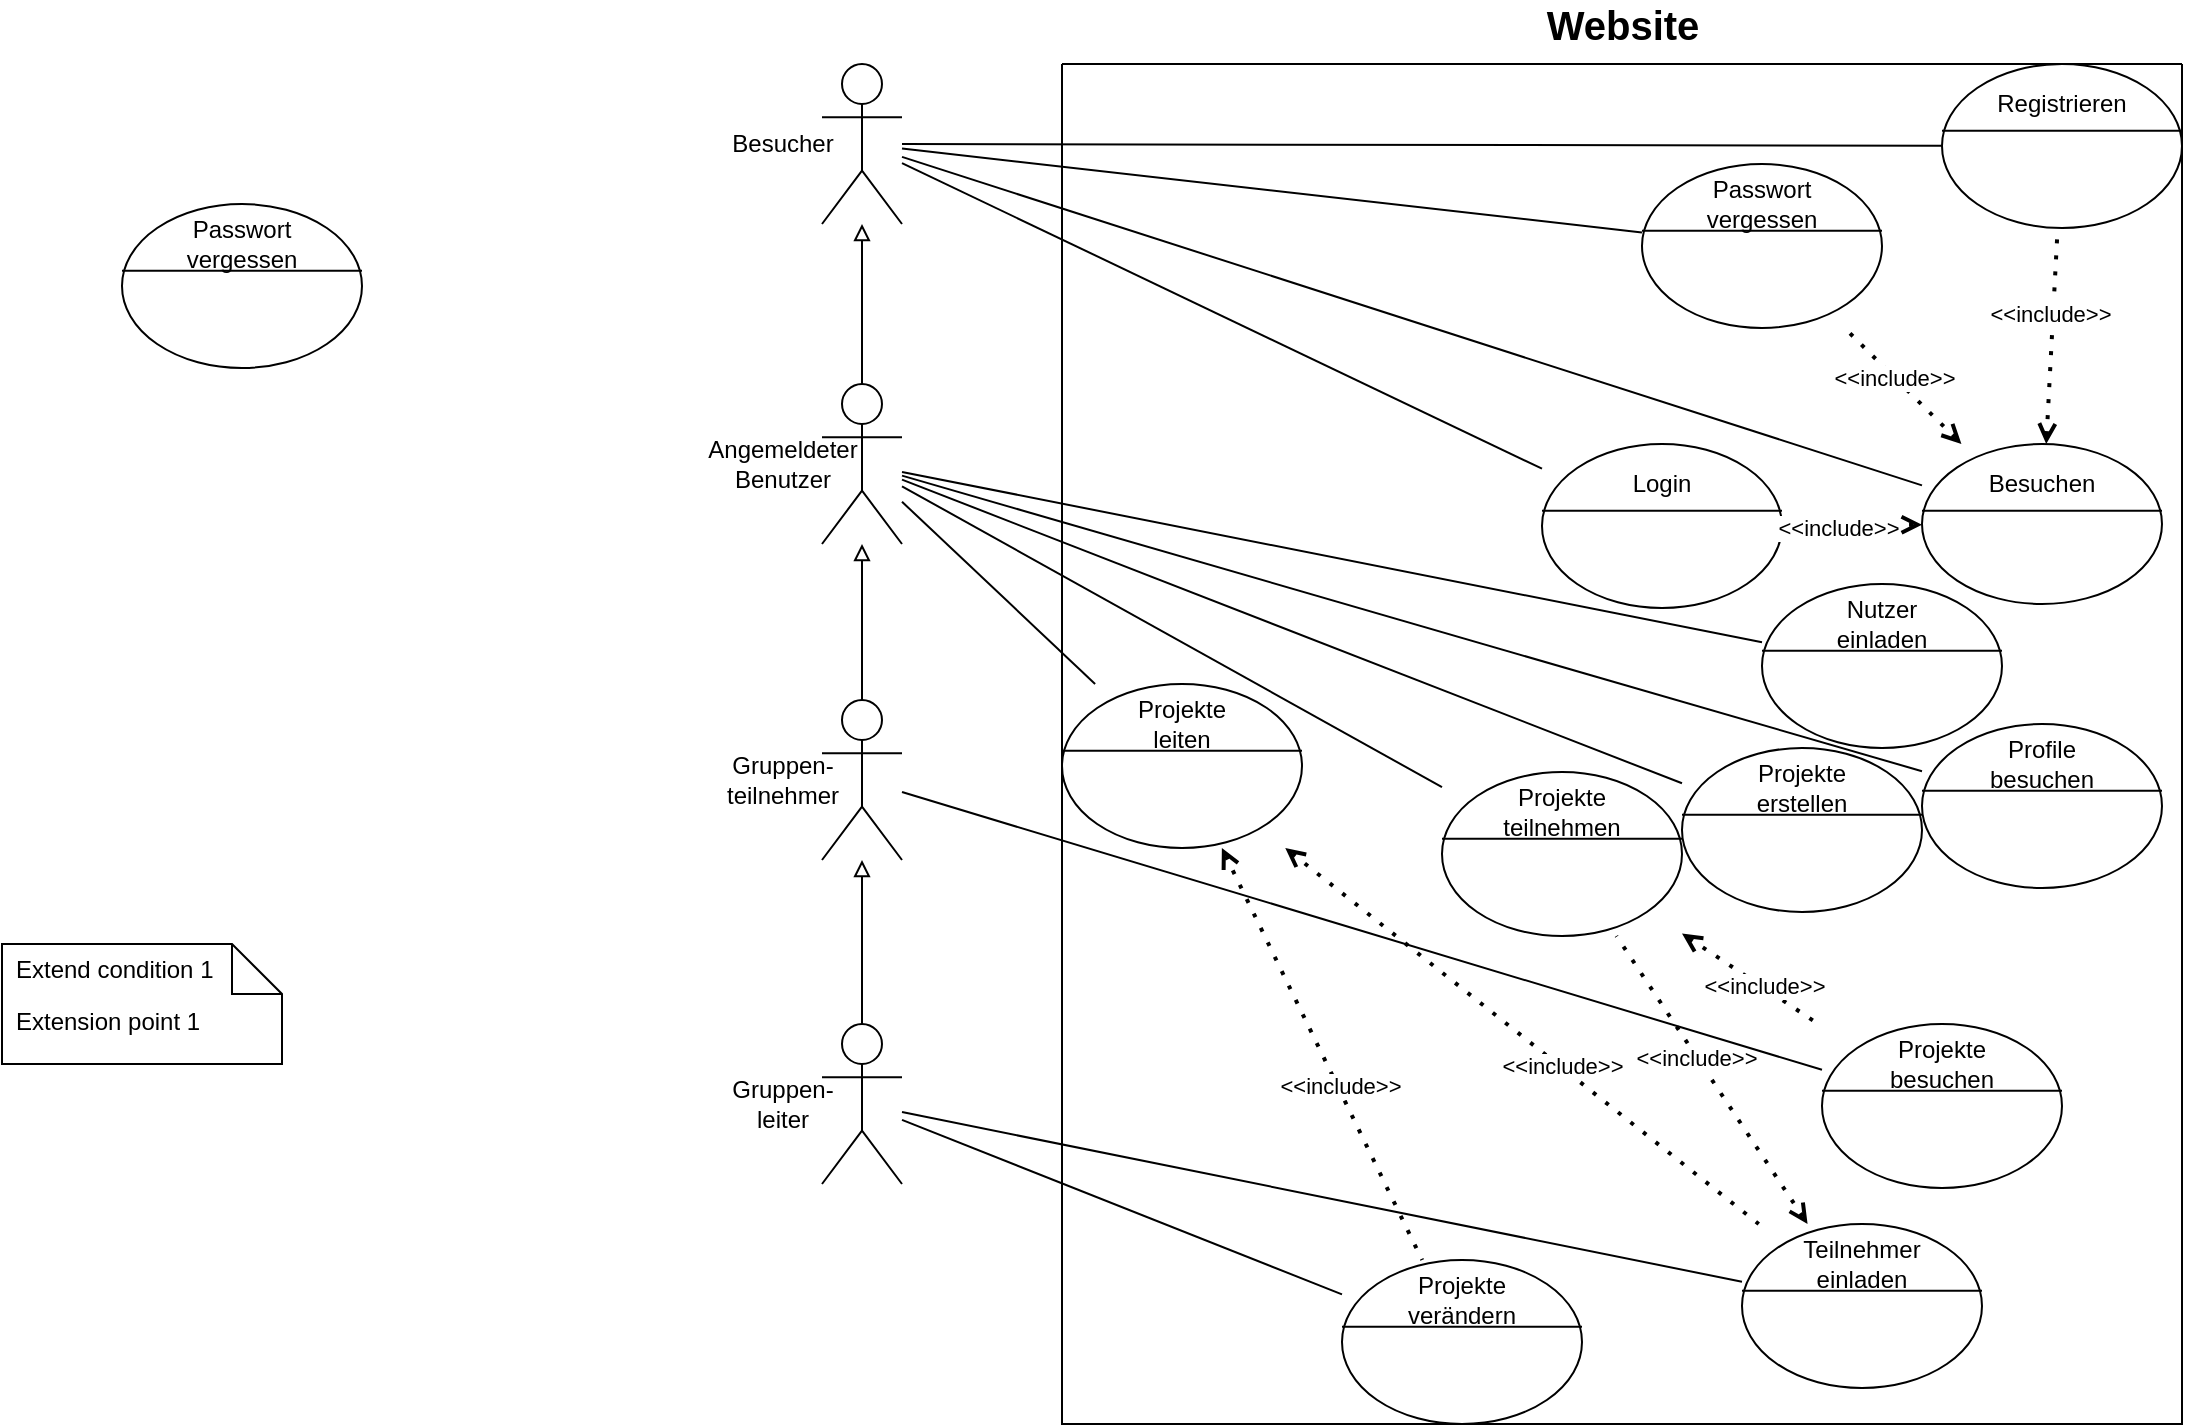 <mxfile version="28.1.2">
  <diagram name="Seite-1" id="O9UMaUfHLfBrzS3X1TUN">
    <mxGraphModel dx="1042" dy="722" grid="1" gridSize="10" guides="1" tooltips="1" connect="1" arrows="1" fold="1" page="1" pageScale="1" pageWidth="4681" pageHeight="3300" math="0" shadow="0">
      <root>
        <mxCell id="0" />
        <mxCell id="1" parent="0" />
        <mxCell id="N930MWfKKPiYIUF9o5cV-7" value="Besucher" style="shape=umlActor;verticalLabelPosition=middle;verticalAlign=middle;html=1;labelPosition=left;align=center;" vertex="1" parent="1">
          <mxGeometry x="480" y="80" width="40" height="80" as="geometry" />
        </mxCell>
        <mxCell id="N930MWfKKPiYIUF9o5cV-8" value="Extension point 1" style="shape=note2;boundedLbl=1;whiteSpace=wrap;html=1;size=25;verticalAlign=top;align=left;spacingLeft=5;" vertex="1" parent="1">
          <mxGeometry x="70" y="520" width="140" height="60" as="geometry" />
        </mxCell>
        <mxCell id="N930MWfKKPiYIUF9o5cV-9" value="Extend condition 1" style="resizeWidth=1;part=1;strokeColor=none;fillColor=none;align=left;spacingLeft=5;whiteSpace=wrap;html=1;" vertex="1" parent="N930MWfKKPiYIUF9o5cV-8">
          <mxGeometry width="140" height="25" relative="1" as="geometry" />
        </mxCell>
        <mxCell id="N930MWfKKPiYIUF9o5cV-16" value="" style="swimlane;startSize=0;" vertex="1" parent="1">
          <mxGeometry x="600" y="80" width="560" height="680" as="geometry" />
        </mxCell>
        <mxCell id="N930MWfKKPiYIUF9o5cV-11" value="" style="shape=ellipse;container=1;horizontal=1;horizontalStack=0;resizeParent=1;resizeParentMax=0;resizeLast=0;html=1;dashed=0;collapsible=0;" vertex="1" parent="N930MWfKKPiYIUF9o5cV-16">
          <mxGeometry x="430" y="190" width="120" height="80" as="geometry" />
        </mxCell>
        <mxCell id="N930MWfKKPiYIUF9o5cV-12" value="Besuchen" style="html=1;strokeColor=none;fillColor=none;align=center;verticalAlign=middle;rotatable=0;whiteSpace=wrap;" vertex="1" parent="N930MWfKKPiYIUF9o5cV-11">
          <mxGeometry y="10" width="120" height="20" as="geometry" />
        </mxCell>
        <mxCell id="N930MWfKKPiYIUF9o5cV-13" value="" style="line;strokeWidth=1;fillColor=none;rotatable=0;labelPosition=right;points=[];portConstraint=eastwest;dashed=0;resizeWidth=1;" vertex="1" parent="N930MWfKKPiYIUF9o5cV-11">
          <mxGeometry y="30" width="120" height="6.67" as="geometry" />
        </mxCell>
        <mxCell id="N930MWfKKPiYIUF9o5cV-28" value="" style="shape=ellipse;container=1;horizontal=1;horizontalStack=0;resizeParent=1;resizeParentMax=0;resizeLast=0;html=1;dashed=0;collapsible=0;" vertex="1" parent="N930MWfKKPiYIUF9o5cV-16">
          <mxGeometry x="440" width="120" height="82" as="geometry" />
        </mxCell>
        <mxCell id="N930MWfKKPiYIUF9o5cV-29" value="Registrieren" style="html=1;strokeColor=none;fillColor=none;align=center;verticalAlign=middle;rotatable=0;whiteSpace=wrap;" vertex="1" parent="N930MWfKKPiYIUF9o5cV-28">
          <mxGeometry y="9.5" width="120" height="20.5" as="geometry" />
        </mxCell>
        <mxCell id="N930MWfKKPiYIUF9o5cV-30" value="" style="line;strokeWidth=1;fillColor=none;rotatable=0;labelPosition=right;points=[];portConstraint=eastwest;dashed=0;resizeWidth=1;" vertex="1" parent="N930MWfKKPiYIUF9o5cV-28">
          <mxGeometry y="30" width="120" height="6.83" as="geometry" />
        </mxCell>
        <mxCell id="N930MWfKKPiYIUF9o5cV-31" value="" style="shape=ellipse;container=1;horizontal=1;horizontalStack=0;resizeParent=1;resizeParentMax=0;resizeLast=0;html=1;dashed=0;collapsible=0;" vertex="1" parent="N930MWfKKPiYIUF9o5cV-16">
          <mxGeometry x="290" y="50" width="120" height="82" as="geometry" />
        </mxCell>
        <mxCell id="N930MWfKKPiYIUF9o5cV-32" value="Passwort&lt;div&gt;vergessen&lt;/div&gt;" style="html=1;strokeColor=none;fillColor=none;align=center;verticalAlign=middle;rotatable=0;whiteSpace=wrap;" vertex="1" parent="N930MWfKKPiYIUF9o5cV-31">
          <mxGeometry y="10" width="120" height="20" as="geometry" />
        </mxCell>
        <mxCell id="N930MWfKKPiYIUF9o5cV-33" value="" style="line;strokeWidth=1;fillColor=none;rotatable=0;labelPosition=right;points=[];portConstraint=eastwest;dashed=0;resizeWidth=1;" vertex="1" parent="N930MWfKKPiYIUF9o5cV-31">
          <mxGeometry y="30" width="120" height="6.83" as="geometry" />
        </mxCell>
        <mxCell id="N930MWfKKPiYIUF9o5cV-48" value="" style="shape=ellipse;container=1;horizontal=1;horizontalStack=0;resizeParent=1;resizeParentMax=0;resizeLast=0;html=1;dashed=0;collapsible=0;" vertex="1" parent="N930MWfKKPiYIUF9o5cV-16">
          <mxGeometry x="240" y="190" width="120" height="82" as="geometry" />
        </mxCell>
        <mxCell id="N930MWfKKPiYIUF9o5cV-49" value="Login" style="html=1;strokeColor=none;fillColor=none;align=center;verticalAlign=middle;rotatable=0;whiteSpace=wrap;" vertex="1" parent="N930MWfKKPiYIUF9o5cV-48">
          <mxGeometry y="10" width="120" height="20" as="geometry" />
        </mxCell>
        <mxCell id="N930MWfKKPiYIUF9o5cV-50" value="" style="line;strokeWidth=1;fillColor=none;rotatable=0;labelPosition=right;points=[];portConstraint=eastwest;dashed=0;resizeWidth=1;" vertex="1" parent="N930MWfKKPiYIUF9o5cV-48">
          <mxGeometry y="30" width="120" height="6.83" as="geometry" />
        </mxCell>
        <mxCell id="N930MWfKKPiYIUF9o5cV-55" value="" style="endArrow=none;dashed=1;html=1;dashPattern=1 3;strokeWidth=2;rounded=0;endFill=0;startArrow=open;startFill=0;" edge="1" parent="N930MWfKKPiYIUF9o5cV-16" source="N930MWfKKPiYIUF9o5cV-11" target="N930MWfKKPiYIUF9o5cV-48">
          <mxGeometry width="50" height="50" relative="1" as="geometry">
            <mxPoint x="-270" y="200" as="sourcePoint" />
            <mxPoint x="-220" y="150" as="targetPoint" />
          </mxGeometry>
        </mxCell>
        <mxCell id="N930MWfKKPiYIUF9o5cV-60" value="&amp;lt;&amp;lt;include&amp;gt;&amp;gt;" style="edgeLabel;html=1;align=center;verticalAlign=middle;resizable=0;points=[];" vertex="1" connectable="0" parent="N930MWfKKPiYIUF9o5cV-55">
          <mxGeometry x="0.194" y="1" relative="1" as="geometry">
            <mxPoint as="offset" />
          </mxGeometry>
        </mxCell>
        <mxCell id="N930MWfKKPiYIUF9o5cV-56" value="" style="endArrow=none;dashed=1;html=1;dashPattern=1 3;strokeWidth=2;rounded=0;endFill=0;startArrow=open;startFill=0;" edge="1" parent="N930MWfKKPiYIUF9o5cV-16" source="N930MWfKKPiYIUF9o5cV-11" target="N930MWfKKPiYIUF9o5cV-31">
          <mxGeometry width="50" height="50" relative="1" as="geometry">
            <mxPoint x="660" y="110" as="sourcePoint" />
            <mxPoint x="610" y="125" as="targetPoint" />
          </mxGeometry>
        </mxCell>
        <mxCell id="N930MWfKKPiYIUF9o5cV-59" value="&amp;lt;&amp;lt;include&amp;gt;&amp;gt;" style="edgeLabel;html=1;align=center;verticalAlign=middle;resizable=0;points=[];" vertex="1" connectable="0" parent="N930MWfKKPiYIUF9o5cV-56">
          <mxGeometry x="0.16" y="1" relative="1" as="geometry">
            <mxPoint as="offset" />
          </mxGeometry>
        </mxCell>
        <mxCell id="N930MWfKKPiYIUF9o5cV-57" value="" style="endArrow=none;dashed=1;html=1;dashPattern=1 3;strokeWidth=2;rounded=0;endFill=0;startArrow=open;startFill=0;" edge="1" parent="N930MWfKKPiYIUF9o5cV-16" source="N930MWfKKPiYIUF9o5cV-11" target="N930MWfKKPiYIUF9o5cV-28">
          <mxGeometry width="50" height="50" relative="1" as="geometry">
            <mxPoint x="710" y="140" as="sourcePoint" />
            <mxPoint x="660" y="155" as="targetPoint" />
          </mxGeometry>
        </mxCell>
        <mxCell id="N930MWfKKPiYIUF9o5cV-58" value="&amp;lt;&amp;lt;include&amp;gt;&amp;gt;" style="edgeLabel;html=1;align=center;verticalAlign=middle;resizable=0;points=[];" vertex="1" connectable="0" parent="N930MWfKKPiYIUF9o5cV-57">
          <mxGeometry x="0.205" y="2" relative="1" as="geometry">
            <mxPoint as="offset" />
          </mxGeometry>
        </mxCell>
        <mxCell id="N930MWfKKPiYIUF9o5cV-61" value="" style="shape=ellipse;container=1;horizontal=1;horizontalStack=0;resizeParent=1;resizeParentMax=0;resizeLast=0;html=1;dashed=0;collapsible=0;" vertex="1" parent="N930MWfKKPiYIUF9o5cV-16">
          <mxGeometry x="380" y="480" width="120" height="82" as="geometry" />
        </mxCell>
        <mxCell id="N930MWfKKPiYIUF9o5cV-62" value="Projekte&lt;div&gt;besuchen&lt;/div&gt;" style="html=1;strokeColor=none;fillColor=none;align=center;verticalAlign=middle;rotatable=0;whiteSpace=wrap;" vertex="1" parent="N930MWfKKPiYIUF9o5cV-61">
          <mxGeometry y="10" width="120" height="20" as="geometry" />
        </mxCell>
        <mxCell id="N930MWfKKPiYIUF9o5cV-63" value="" style="line;strokeWidth=1;fillColor=none;rotatable=0;labelPosition=right;points=[];portConstraint=eastwest;dashed=0;resizeWidth=1;" vertex="1" parent="N930MWfKKPiYIUF9o5cV-61">
          <mxGeometry y="30" width="120" height="6.83" as="geometry" />
        </mxCell>
        <mxCell id="N930MWfKKPiYIUF9o5cV-65" value="" style="shape=ellipse;container=1;horizontal=1;horizontalStack=0;resizeParent=1;resizeParentMax=0;resizeLast=0;html=1;dashed=0;collapsible=0;" vertex="1" parent="N930MWfKKPiYIUF9o5cV-16">
          <mxGeometry x="430" y="330" width="120" height="82" as="geometry" />
        </mxCell>
        <mxCell id="N930MWfKKPiYIUF9o5cV-66" value="Profile&lt;div&gt;besuchen&lt;/div&gt;" style="html=1;strokeColor=none;fillColor=none;align=center;verticalAlign=middle;rotatable=0;whiteSpace=wrap;" vertex="1" parent="N930MWfKKPiYIUF9o5cV-65">
          <mxGeometry y="10" width="120" height="20" as="geometry" />
        </mxCell>
        <mxCell id="N930MWfKKPiYIUF9o5cV-67" value="" style="line;strokeWidth=1;fillColor=none;rotatable=0;labelPosition=right;points=[];portConstraint=eastwest;dashed=0;resizeWidth=1;" vertex="1" parent="N930MWfKKPiYIUF9o5cV-65">
          <mxGeometry y="30" width="120" height="6.83" as="geometry" />
        </mxCell>
        <mxCell id="N930MWfKKPiYIUF9o5cV-69" value="" style="shape=ellipse;container=1;horizontal=1;horizontalStack=0;resizeParent=1;resizeParentMax=0;resizeLast=0;html=1;dashed=0;collapsible=0;" vertex="1" parent="N930MWfKKPiYIUF9o5cV-16">
          <mxGeometry x="310" y="342" width="120" height="82" as="geometry" />
        </mxCell>
        <mxCell id="N930MWfKKPiYIUF9o5cV-70" value="Projekte&lt;div&gt;erstellen&lt;/div&gt;" style="html=1;strokeColor=none;fillColor=none;align=center;verticalAlign=middle;rotatable=0;whiteSpace=wrap;" vertex="1" parent="N930MWfKKPiYIUF9o5cV-69">
          <mxGeometry y="10" width="120" height="20" as="geometry" />
        </mxCell>
        <mxCell id="N930MWfKKPiYIUF9o5cV-71" value="" style="line;strokeWidth=1;fillColor=none;rotatable=0;labelPosition=right;points=[];portConstraint=eastwest;dashed=0;resizeWidth=1;" vertex="1" parent="N930MWfKKPiYIUF9o5cV-69">
          <mxGeometry y="30" width="120" height="6.83" as="geometry" />
        </mxCell>
        <mxCell id="N930MWfKKPiYIUF9o5cV-73" value="" style="shape=ellipse;container=1;horizontal=1;horizontalStack=0;resizeParent=1;resizeParentMax=0;resizeLast=0;html=1;dashed=0;collapsible=0;" vertex="1" parent="N930MWfKKPiYIUF9o5cV-16">
          <mxGeometry x="140" y="598" width="120" height="82" as="geometry" />
        </mxCell>
        <mxCell id="N930MWfKKPiYIUF9o5cV-74" value="Projekte&lt;div&gt;verändern&lt;/div&gt;" style="html=1;strokeColor=none;fillColor=none;align=center;verticalAlign=middle;rotatable=0;whiteSpace=wrap;" vertex="1" parent="N930MWfKKPiYIUF9o5cV-73">
          <mxGeometry y="10" width="120" height="20" as="geometry" />
        </mxCell>
        <mxCell id="N930MWfKKPiYIUF9o5cV-75" value="" style="line;strokeWidth=1;fillColor=none;rotatable=0;labelPosition=right;points=[];portConstraint=eastwest;dashed=0;resizeWidth=1;" vertex="1" parent="N930MWfKKPiYIUF9o5cV-73">
          <mxGeometry y="30" width="120" height="6.83" as="geometry" />
        </mxCell>
        <mxCell id="N930MWfKKPiYIUF9o5cV-77" value="" style="shape=ellipse;container=1;horizontal=1;horizontalStack=0;resizeParent=1;resizeParentMax=0;resizeLast=0;html=1;dashed=0;collapsible=0;" vertex="1" parent="N930MWfKKPiYIUF9o5cV-16">
          <mxGeometry x="350" y="260" width="120" height="82" as="geometry" />
        </mxCell>
        <mxCell id="N930MWfKKPiYIUF9o5cV-78" value="Nutzer&lt;div&gt;einladen&lt;/div&gt;" style="html=1;strokeColor=none;fillColor=none;align=center;verticalAlign=middle;rotatable=0;whiteSpace=wrap;" vertex="1" parent="N930MWfKKPiYIUF9o5cV-77">
          <mxGeometry y="10" width="120" height="20" as="geometry" />
        </mxCell>
        <mxCell id="N930MWfKKPiYIUF9o5cV-79" value="" style="line;strokeWidth=1;fillColor=none;rotatable=0;labelPosition=right;points=[];portConstraint=eastwest;dashed=0;resizeWidth=1;" vertex="1" parent="N930MWfKKPiYIUF9o5cV-77">
          <mxGeometry y="30" width="120" height="6.83" as="geometry" />
        </mxCell>
        <mxCell id="N930MWfKKPiYIUF9o5cV-81" value="" style="shape=ellipse;container=1;horizontal=1;horizontalStack=0;resizeParent=1;resizeParentMax=0;resizeLast=0;html=1;dashed=0;collapsible=0;" vertex="1" parent="N930MWfKKPiYIUF9o5cV-16">
          <mxGeometry x="190" y="354" width="120" height="82" as="geometry" />
        </mxCell>
        <mxCell id="N930MWfKKPiYIUF9o5cV-82" value="Projekte&lt;div&gt;teilnehmen&lt;/div&gt;" style="html=1;strokeColor=none;fillColor=none;align=center;verticalAlign=middle;rotatable=0;whiteSpace=wrap;" vertex="1" parent="N930MWfKKPiYIUF9o5cV-81">
          <mxGeometry y="10" width="120" height="20" as="geometry" />
        </mxCell>
        <mxCell id="N930MWfKKPiYIUF9o5cV-83" value="" style="line;strokeWidth=1;fillColor=none;rotatable=0;labelPosition=right;points=[];portConstraint=eastwest;dashed=0;resizeWidth=1;" vertex="1" parent="N930MWfKKPiYIUF9o5cV-81">
          <mxGeometry y="30" width="120" height="6.83" as="geometry" />
        </mxCell>
        <mxCell id="N930MWfKKPiYIUF9o5cV-84" value="" style="shape=ellipse;container=1;horizontal=1;horizontalStack=0;resizeParent=1;resizeParentMax=0;resizeLast=0;html=1;dashed=0;collapsible=0;" vertex="1" parent="N930MWfKKPiYIUF9o5cV-16">
          <mxGeometry x="340" y="580" width="120" height="82" as="geometry" />
        </mxCell>
        <mxCell id="N930MWfKKPiYIUF9o5cV-85" value="Teilnehmer&lt;div&gt;einladen&lt;/div&gt;" style="html=1;strokeColor=none;fillColor=none;align=center;verticalAlign=middle;rotatable=0;whiteSpace=wrap;" vertex="1" parent="N930MWfKKPiYIUF9o5cV-84">
          <mxGeometry y="10" width="120" height="20" as="geometry" />
        </mxCell>
        <mxCell id="N930MWfKKPiYIUF9o5cV-86" value="" style="line;strokeWidth=1;fillColor=none;rotatable=0;labelPosition=right;points=[];portConstraint=eastwest;dashed=0;resizeWidth=1;" vertex="1" parent="N930MWfKKPiYIUF9o5cV-84">
          <mxGeometry y="30" width="120" height="6.83" as="geometry" />
        </mxCell>
        <mxCell id="N930MWfKKPiYIUF9o5cV-90" value="" style="endArrow=none;dashed=1;html=1;dashPattern=1 3;strokeWidth=2;rounded=0;endFill=0;startArrow=open;startFill=0;" edge="1" parent="N930MWfKKPiYIUF9o5cV-16" source="N930MWfKKPiYIUF9o5cV-84" target="N930MWfKKPiYIUF9o5cV-81">
          <mxGeometry width="50" height="50" relative="1" as="geometry">
            <mxPoint x="309" y="558" as="sourcePoint" />
            <mxPoint x="250" y="500" as="targetPoint" />
          </mxGeometry>
        </mxCell>
        <mxCell id="N930MWfKKPiYIUF9o5cV-91" value="&amp;lt;&amp;lt;include&amp;gt;&amp;gt;" style="edgeLabel;html=1;align=center;verticalAlign=middle;resizable=0;points=[];" vertex="1" connectable="0" parent="N930MWfKKPiYIUF9o5cV-90">
          <mxGeometry x="0.16" y="1" relative="1" as="geometry">
            <mxPoint as="offset" />
          </mxGeometry>
        </mxCell>
        <mxCell id="N930MWfKKPiYIUF9o5cV-92" value="" style="endArrow=none;dashed=1;html=1;dashPattern=1 3;strokeWidth=2;rounded=0;endFill=0;startArrow=open;startFill=0;" edge="1" parent="N930MWfKKPiYIUF9o5cV-16" source="N930MWfKKPiYIUF9o5cV-81" target="N930MWfKKPiYIUF9o5cV-61">
          <mxGeometry width="50" height="50" relative="1" as="geometry">
            <mxPoint x="239" y="588" as="sourcePoint" />
            <mxPoint x="180" y="530" as="targetPoint" />
          </mxGeometry>
        </mxCell>
        <mxCell id="N930MWfKKPiYIUF9o5cV-93" value="&amp;lt;&amp;lt;include&amp;gt;&amp;gt;" style="edgeLabel;html=1;align=center;verticalAlign=middle;resizable=0;points=[];" vertex="1" connectable="0" parent="N930MWfKKPiYIUF9o5cV-92">
          <mxGeometry x="0.16" y="1" relative="1" as="geometry">
            <mxPoint as="offset" />
          </mxGeometry>
        </mxCell>
        <mxCell id="N930MWfKKPiYIUF9o5cV-94" value="" style="shape=ellipse;container=1;horizontal=1;horizontalStack=0;resizeParent=1;resizeParentMax=0;resizeLast=0;html=1;dashed=0;collapsible=0;" vertex="1" parent="N930MWfKKPiYIUF9o5cV-16">
          <mxGeometry y="310" width="120" height="82" as="geometry" />
        </mxCell>
        <mxCell id="N930MWfKKPiYIUF9o5cV-95" value="Projekte&lt;div&gt;leiten&lt;/div&gt;" style="html=1;strokeColor=none;fillColor=none;align=center;verticalAlign=middle;rotatable=0;whiteSpace=wrap;" vertex="1" parent="N930MWfKKPiYIUF9o5cV-94">
          <mxGeometry y="10" width="120" height="20" as="geometry" />
        </mxCell>
        <mxCell id="N930MWfKKPiYIUF9o5cV-96" value="" style="line;strokeWidth=1;fillColor=none;rotatable=0;labelPosition=right;points=[];portConstraint=eastwest;dashed=0;resizeWidth=1;" vertex="1" parent="N930MWfKKPiYIUF9o5cV-94">
          <mxGeometry y="30" width="120" height="6.83" as="geometry" />
        </mxCell>
        <mxCell id="N930MWfKKPiYIUF9o5cV-98" value="" style="endArrow=none;dashed=1;html=1;dashPattern=1 3;strokeWidth=2;rounded=0;endFill=0;startArrow=open;startFill=0;" edge="1" parent="N930MWfKKPiYIUF9o5cV-16" source="N930MWfKKPiYIUF9o5cV-94" target="N930MWfKKPiYIUF9o5cV-73">
          <mxGeometry width="50" height="50" relative="1" as="geometry">
            <mxPoint x="224" y="624" as="sourcePoint" />
            <mxPoint x="80" y="500" as="targetPoint" />
          </mxGeometry>
        </mxCell>
        <mxCell id="N930MWfKKPiYIUF9o5cV-99" value="&amp;lt;&amp;lt;include&amp;gt;&amp;gt;" style="edgeLabel;html=1;align=center;verticalAlign=middle;resizable=0;points=[];" vertex="1" connectable="0" parent="N930MWfKKPiYIUF9o5cV-98">
          <mxGeometry x="0.16" y="1" relative="1" as="geometry">
            <mxPoint as="offset" />
          </mxGeometry>
        </mxCell>
        <mxCell id="N930MWfKKPiYIUF9o5cV-100" value="" style="endArrow=none;dashed=1;html=1;dashPattern=1 3;strokeWidth=2;rounded=0;endFill=0;startArrow=open;startFill=0;" edge="1" parent="N930MWfKKPiYIUF9o5cV-16" source="N930MWfKKPiYIUF9o5cV-94" target="N930MWfKKPiYIUF9o5cV-84">
          <mxGeometry width="50" height="50" relative="1" as="geometry">
            <mxPoint x="594" y="634" as="sourcePoint" />
            <mxPoint x="450" y="510" as="targetPoint" />
          </mxGeometry>
        </mxCell>
        <mxCell id="N930MWfKKPiYIUF9o5cV-101" value="&amp;lt;&amp;lt;include&amp;gt;&amp;gt;" style="edgeLabel;html=1;align=center;verticalAlign=middle;resizable=0;points=[];" vertex="1" connectable="0" parent="N930MWfKKPiYIUF9o5cV-100">
          <mxGeometry x="0.16" y="1" relative="1" as="geometry">
            <mxPoint as="offset" />
          </mxGeometry>
        </mxCell>
        <mxCell id="N930MWfKKPiYIUF9o5cV-17" value="Website" style="text;html=1;align=center;verticalAlign=middle;resizable=0;points=[];autosize=1;strokeColor=none;fillColor=none;labelPosition=center;verticalLabelPosition=top;fontSize=20;fontStyle=1" vertex="1" parent="1">
          <mxGeometry x="830" y="80" width="100" height="40" as="geometry" />
        </mxCell>
        <mxCell id="N930MWfKKPiYIUF9o5cV-19" value="Angemeldeter&lt;div&gt;Benutzer&lt;/div&gt;" style="shape=umlActor;verticalLabelPosition=middle;verticalAlign=middle;html=1;labelPosition=left;align=center;" vertex="1" parent="1">
          <mxGeometry x="480" y="240" width="40" height="80" as="geometry" />
        </mxCell>
        <mxCell id="N930MWfKKPiYIUF9o5cV-20" value="Gruppen-&lt;div&gt;leiter&lt;/div&gt;" style="shape=umlActor;verticalLabelPosition=middle;verticalAlign=middle;html=1;labelPosition=left;align=center;" vertex="1" parent="1">
          <mxGeometry x="480" y="560" width="40" height="80" as="geometry" />
        </mxCell>
        <mxCell id="N930MWfKKPiYIUF9o5cV-21" value="Gruppen-&lt;div&gt;teilnehmer&lt;/div&gt;" style="shape=umlActor;verticalLabelPosition=middle;verticalAlign=middle;html=1;labelPosition=left;align=center;" vertex="1" parent="1">
          <mxGeometry x="480" y="398" width="40" height="80" as="geometry" />
        </mxCell>
        <mxCell id="N930MWfKKPiYIUF9o5cV-25" value="" style="endArrow=block;html=1;rounded=0;endFill=0;" edge="1" parent="1" source="N930MWfKKPiYIUF9o5cV-19" target="N930MWfKKPiYIUF9o5cV-7">
          <mxGeometry width="50" height="50" relative="1" as="geometry">
            <mxPoint x="290" y="300" as="sourcePoint" />
            <mxPoint x="340" y="250" as="targetPoint" />
          </mxGeometry>
        </mxCell>
        <mxCell id="N930MWfKKPiYIUF9o5cV-26" value="" style="endArrow=block;html=1;rounded=0;endFill=0;" edge="1" parent="1" source="N930MWfKKPiYIUF9o5cV-21" target="N930MWfKKPiYIUF9o5cV-19">
          <mxGeometry width="50" height="50" relative="1" as="geometry">
            <mxPoint x="370" y="440" as="sourcePoint" />
            <mxPoint x="370" y="360" as="targetPoint" />
          </mxGeometry>
        </mxCell>
        <mxCell id="N930MWfKKPiYIUF9o5cV-27" value="" style="endArrow=block;html=1;rounded=0;endFill=0;" edge="1" parent="1" source="N930MWfKKPiYIUF9o5cV-20" target="N930MWfKKPiYIUF9o5cV-21">
          <mxGeometry width="50" height="50" relative="1" as="geometry">
            <mxPoint x="380" y="610" as="sourcePoint" />
            <mxPoint x="380" y="530" as="targetPoint" />
          </mxGeometry>
        </mxCell>
        <mxCell id="N930MWfKKPiYIUF9o5cV-45" value="" style="shape=ellipse;container=1;horizontal=1;horizontalStack=0;resizeParent=1;resizeParentMax=0;resizeLast=0;html=1;dashed=0;collapsible=0;" vertex="1" parent="1">
          <mxGeometry x="130" y="150" width="120" height="82" as="geometry" />
        </mxCell>
        <mxCell id="N930MWfKKPiYIUF9o5cV-46" value="Passwort&lt;div&gt;vergessen&lt;/div&gt;" style="html=1;strokeColor=none;fillColor=none;align=center;verticalAlign=middle;rotatable=0;whiteSpace=wrap;" vertex="1" parent="N930MWfKKPiYIUF9o5cV-45">
          <mxGeometry y="10" width="120" height="20" as="geometry" />
        </mxCell>
        <mxCell id="N930MWfKKPiYIUF9o5cV-47" value="" style="line;strokeWidth=1;fillColor=none;rotatable=0;labelPosition=right;points=[];portConstraint=eastwest;dashed=0;resizeWidth=1;" vertex="1" parent="N930MWfKKPiYIUF9o5cV-45">
          <mxGeometry y="30" width="120" height="6.83" as="geometry" />
        </mxCell>
        <mxCell id="N930MWfKKPiYIUF9o5cV-51" value="" style="endArrow=none;html=1;rounded=0;" edge="1" parent="1" source="N930MWfKKPiYIUF9o5cV-11" target="N930MWfKKPiYIUF9o5cV-7">
          <mxGeometry width="50" height="50" relative="1" as="geometry">
            <mxPoint x="350" y="240" as="sourcePoint" />
            <mxPoint x="400" y="190" as="targetPoint" />
          </mxGeometry>
        </mxCell>
        <mxCell id="N930MWfKKPiYIUF9o5cV-52" value="" style="endArrow=none;html=1;rounded=0;" edge="1" parent="1" source="N930MWfKKPiYIUF9o5cV-7" target="N930MWfKKPiYIUF9o5cV-28">
          <mxGeometry width="50" height="50" relative="1" as="geometry">
            <mxPoint x="350" y="220" as="sourcePoint" />
            <mxPoint x="400" y="170" as="targetPoint" />
          </mxGeometry>
        </mxCell>
        <mxCell id="N930MWfKKPiYIUF9o5cV-53" value="" style="endArrow=none;html=1;rounded=0;" edge="1" parent="1" source="N930MWfKKPiYIUF9o5cV-7" target="N930MWfKKPiYIUF9o5cV-31">
          <mxGeometry width="50" height="50" relative="1" as="geometry">
            <mxPoint x="320" y="270" as="sourcePoint" />
            <mxPoint x="370" y="220" as="targetPoint" />
          </mxGeometry>
        </mxCell>
        <mxCell id="N930MWfKKPiYIUF9o5cV-54" value="" style="endArrow=none;html=1;rounded=0;" edge="1" parent="1" source="N930MWfKKPiYIUF9o5cV-7" target="N930MWfKKPiYIUF9o5cV-48">
          <mxGeometry width="50" height="50" relative="1" as="geometry">
            <mxPoint x="340" y="270" as="sourcePoint" />
            <mxPoint x="390" y="220" as="targetPoint" />
          </mxGeometry>
        </mxCell>
        <mxCell id="N930MWfKKPiYIUF9o5cV-64" value="" style="endArrow=none;html=1;rounded=0;" edge="1" parent="1" source="N930MWfKKPiYIUF9o5cV-21" target="N930MWfKKPiYIUF9o5cV-61">
          <mxGeometry width="50" height="50" relative="1" as="geometry">
            <mxPoint x="780" y="370" as="sourcePoint" />
            <mxPoint x="830" y="320" as="targetPoint" />
          </mxGeometry>
        </mxCell>
        <mxCell id="N930MWfKKPiYIUF9o5cV-68" value="" style="endArrow=none;html=1;rounded=0;" edge="1" parent="1" source="N930MWfKKPiYIUF9o5cV-19" target="N930MWfKKPiYIUF9o5cV-65">
          <mxGeometry width="50" height="50" relative="1" as="geometry">
            <mxPoint x="570" y="370" as="sourcePoint" />
            <mxPoint x="910" y="525" as="targetPoint" />
          </mxGeometry>
        </mxCell>
        <mxCell id="N930MWfKKPiYIUF9o5cV-72" value="" style="endArrow=none;html=1;rounded=0;" edge="1" parent="1" source="N930MWfKKPiYIUF9o5cV-19" target="N930MWfKKPiYIUF9o5cV-69">
          <mxGeometry width="50" height="50" relative="1" as="geometry">
            <mxPoint x="570" y="380" as="sourcePoint" />
            <mxPoint x="1020" y="550" as="targetPoint" />
          </mxGeometry>
        </mxCell>
        <mxCell id="N930MWfKKPiYIUF9o5cV-76" value="" style="endArrow=none;html=1;rounded=0;" edge="1" parent="1" source="N930MWfKKPiYIUF9o5cV-20" target="N930MWfKKPiYIUF9o5cV-73">
          <mxGeometry width="50" height="50" relative="1" as="geometry">
            <mxPoint x="560" y="560" as="sourcePoint" />
            <mxPoint x="940" y="678" as="targetPoint" />
          </mxGeometry>
        </mxCell>
        <mxCell id="N930MWfKKPiYIUF9o5cV-80" value="" style="endArrow=none;html=1;rounded=0;" edge="1" parent="1" source="N930MWfKKPiYIUF9o5cV-77" target="N930MWfKKPiYIUF9o5cV-19">
          <mxGeometry width="50" height="50" relative="1" as="geometry">
            <mxPoint x="780" y="470" as="sourcePoint" />
            <mxPoint x="830" y="420" as="targetPoint" />
          </mxGeometry>
        </mxCell>
        <mxCell id="N930MWfKKPiYIUF9o5cV-88" value="" style="endArrow=none;html=1;rounded=0;" edge="1" parent="1" source="N930MWfKKPiYIUF9o5cV-20" target="N930MWfKKPiYIUF9o5cV-84">
          <mxGeometry width="50" height="50" relative="1" as="geometry">
            <mxPoint x="670" y="600" as="sourcePoint" />
            <mxPoint x="890" y="687" as="targetPoint" />
          </mxGeometry>
        </mxCell>
        <mxCell id="N930MWfKKPiYIUF9o5cV-89" value="" style="endArrow=none;html=1;rounded=0;" edge="1" parent="1" source="N930MWfKKPiYIUF9o5cV-19" target="N930MWfKKPiYIUF9o5cV-81">
          <mxGeometry width="50" height="50" relative="1" as="geometry">
            <mxPoint x="560" y="530" as="sourcePoint" />
            <mxPoint x="780" y="617" as="targetPoint" />
          </mxGeometry>
        </mxCell>
        <mxCell id="N930MWfKKPiYIUF9o5cV-97" value="" style="endArrow=none;html=1;rounded=0;" edge="1" parent="1" source="N930MWfKKPiYIUF9o5cV-19" target="N930MWfKKPiYIUF9o5cV-94">
          <mxGeometry width="50" height="50" relative="1" as="geometry">
            <mxPoint x="790" y="600" as="sourcePoint" />
            <mxPoint x="1160" y="666" as="targetPoint" />
          </mxGeometry>
        </mxCell>
      </root>
    </mxGraphModel>
  </diagram>
</mxfile>
